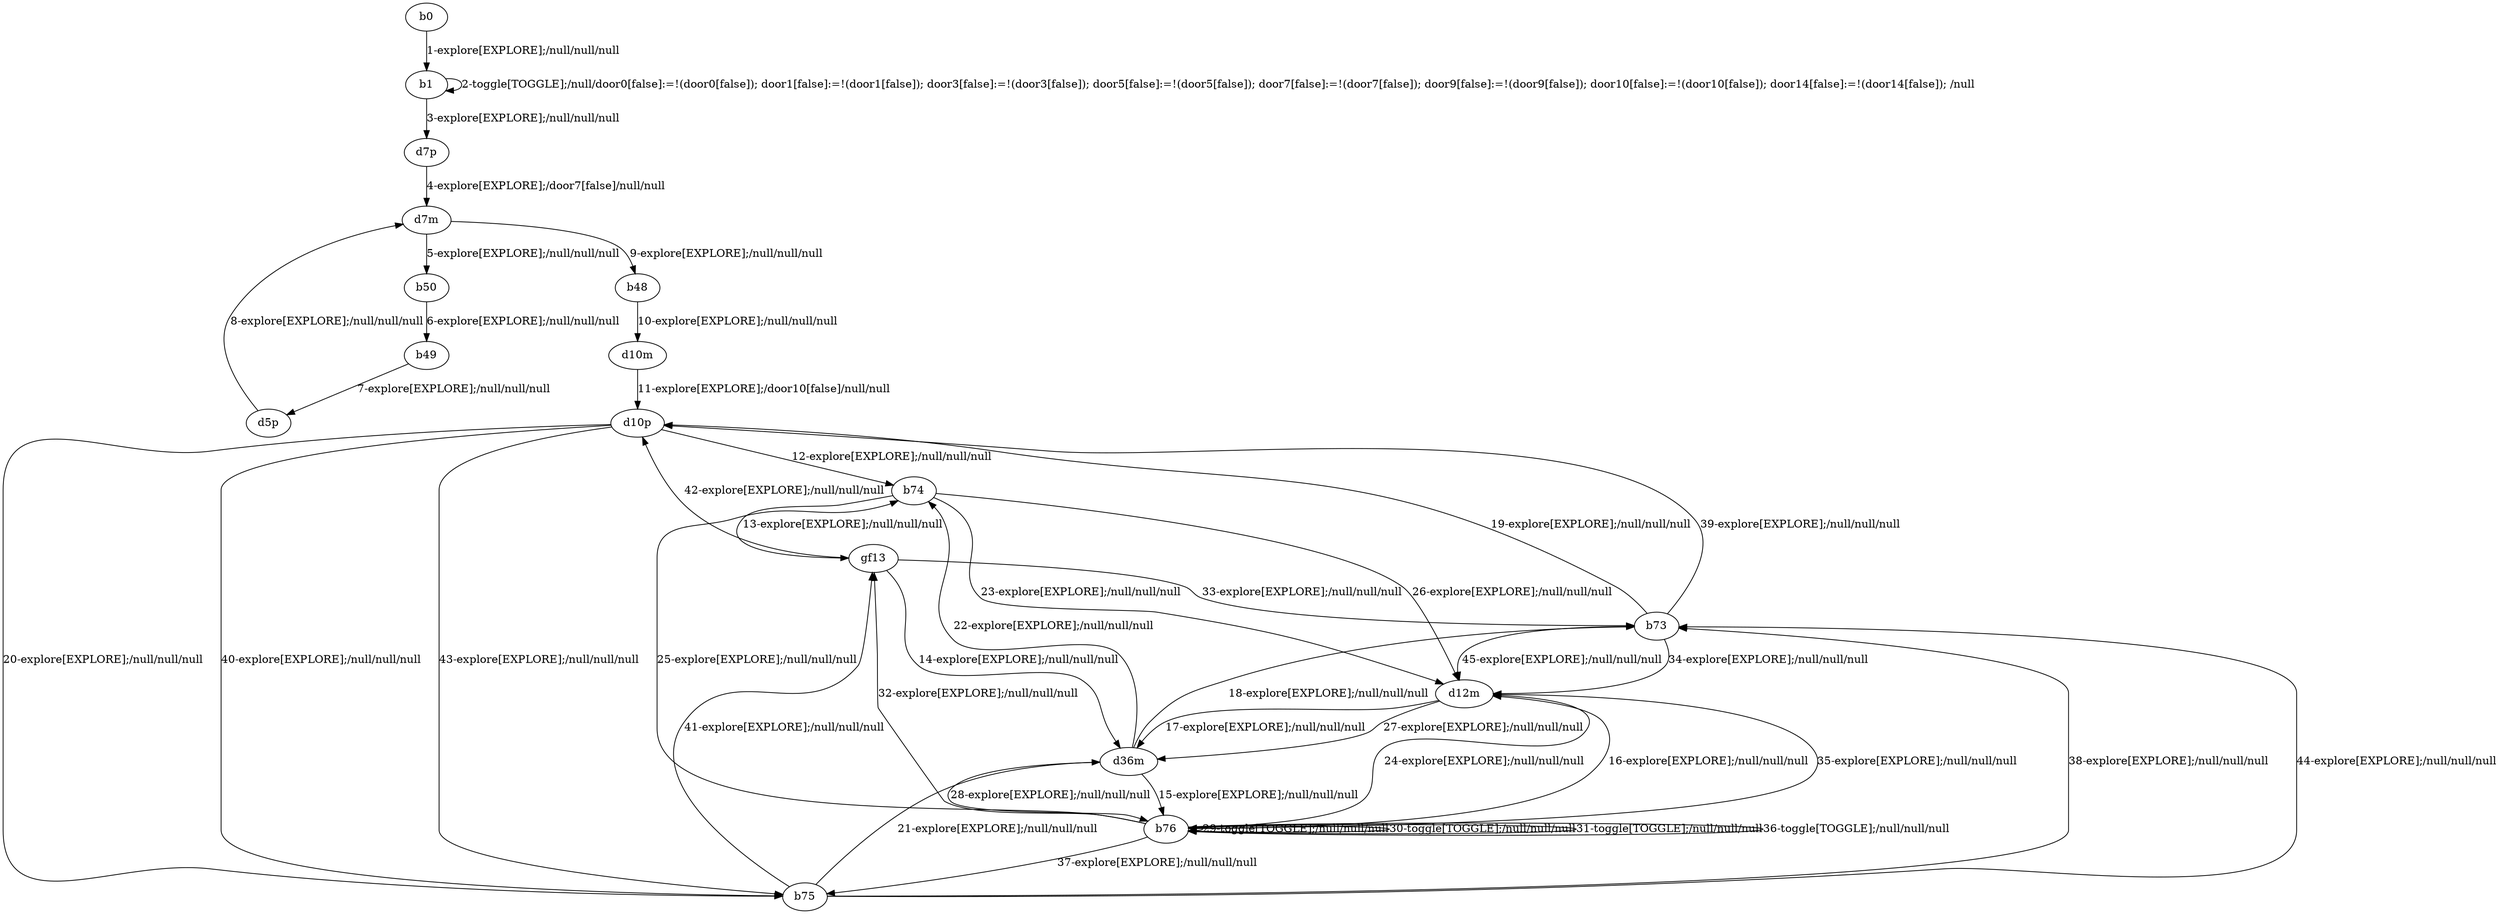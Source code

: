# Total number of goals covered by this test: 8
# b75 --> d36m
# b74 --> d12m
# b76 --> b75
# b76 --> b76
# d12m --> b76
# gf13 --> b73
# d36m --> b74
# b76 --> gf13

digraph g {
"b0" -> "b1" [label = "1-explore[EXPLORE];/null/null/null"];
"b1" -> "b1" [label = "2-toggle[TOGGLE];/null/door0[false]:=!(door0[false]); door1[false]:=!(door1[false]); door3[false]:=!(door3[false]); door5[false]:=!(door5[false]); door7[false]:=!(door7[false]); door9[false]:=!(door9[false]); door10[false]:=!(door10[false]); door14[false]:=!(door14[false]); /null"];
"b1" -> "d7p" [label = "3-explore[EXPLORE];/null/null/null"];
"d7p" -> "d7m" [label = "4-explore[EXPLORE];/door7[false]/null/null"];
"d7m" -> "b50" [label = "5-explore[EXPLORE];/null/null/null"];
"b50" -> "b49" [label = "6-explore[EXPLORE];/null/null/null"];
"b49" -> "d5p" [label = "7-explore[EXPLORE];/null/null/null"];
"d5p" -> "d7m" [label = "8-explore[EXPLORE];/null/null/null"];
"d7m" -> "b48" [label = "9-explore[EXPLORE];/null/null/null"];
"b48" -> "d10m" [label = "10-explore[EXPLORE];/null/null/null"];
"d10m" -> "d10p" [label = "11-explore[EXPLORE];/door10[false]/null/null"];
"d10p" -> "b74" [label = "12-explore[EXPLORE];/null/null/null"];
"b74" -> "gf13" [label = "13-explore[EXPLORE];/null/null/null"];
"gf13" -> "d36m" [label = "14-explore[EXPLORE];/null/null/null"];
"d36m" -> "b76" [label = "15-explore[EXPLORE];/null/null/null"];
"b76" -> "d12m" [label = "16-explore[EXPLORE];/null/null/null"];
"d12m" -> "d36m" [label = "17-explore[EXPLORE];/null/null/null"];
"d36m" -> "b73" [label = "18-explore[EXPLORE];/null/null/null"];
"b73" -> "d10p" [label = "19-explore[EXPLORE];/null/null/null"];
"d10p" -> "b75" [label = "20-explore[EXPLORE];/null/null/null"];
"b75" -> "d36m" [label = "21-explore[EXPLORE];/null/null/null"];
"d36m" -> "b74" [label = "22-explore[EXPLORE];/null/null/null"];
"b74" -> "d12m" [label = "23-explore[EXPLORE];/null/null/null"];
"d12m" -> "b76" [label = "24-explore[EXPLORE];/null/null/null"];
"b76" -> "b74" [label = "25-explore[EXPLORE];/null/null/null"];
"b74" -> "d12m" [label = "26-explore[EXPLORE];/null/null/null"];
"d12m" -> "d36m" [label = "27-explore[EXPLORE];/null/null/null"];
"d36m" -> "b76" [label = "28-explore[EXPLORE];/null/null/null"];
"b76" -> "b76" [label = "29-toggle[TOGGLE];/null/null/null"];
"b76" -> "b76" [label = "30-toggle[TOGGLE];/null/null/null"];
"b76" -> "b76" [label = "31-toggle[TOGGLE];/null/null/null"];
"b76" -> "gf13" [label = "32-explore[EXPLORE];/null/null/null"];
"gf13" -> "b73" [label = "33-explore[EXPLORE];/null/null/null"];
"b73" -> "d12m" [label = "34-explore[EXPLORE];/null/null/null"];
"d12m" -> "b76" [label = "35-explore[EXPLORE];/null/null/null"];
"b76" -> "b76" [label = "36-toggle[TOGGLE];/null/null/null"];
"b76" -> "b75" [label = "37-explore[EXPLORE];/null/null/null"];
"b75" -> "b73" [label = "38-explore[EXPLORE];/null/null/null"];
"b73" -> "d10p" [label = "39-explore[EXPLORE];/null/null/null"];
"d10p" -> "b75" [label = "40-explore[EXPLORE];/null/null/null"];
"b75" -> "gf13" [label = "41-explore[EXPLORE];/null/null/null"];
"gf13" -> "d10p" [label = "42-explore[EXPLORE];/null/null/null"];
"d10p" -> "b75" [label = "43-explore[EXPLORE];/null/null/null"];
"b75" -> "b73" [label = "44-explore[EXPLORE];/null/null/null"];
"b73" -> "d12m" [label = "45-explore[EXPLORE];/null/null/null"];
}